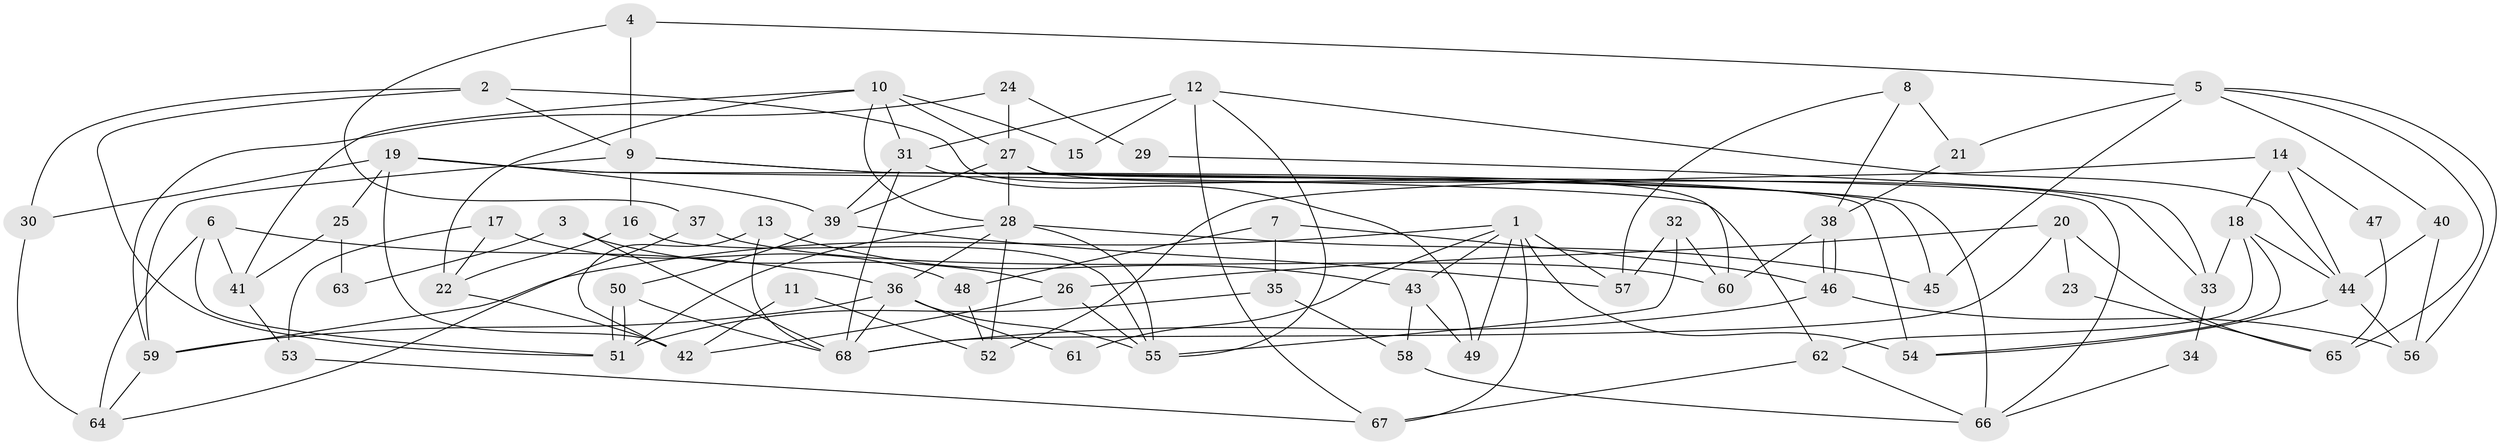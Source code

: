 // Generated by graph-tools (version 1.1) at 2025/36/03/09/25 02:36:10]
// undirected, 68 vertices, 136 edges
graph export_dot {
graph [start="1"]
  node [color=gray90,style=filled];
  1;
  2;
  3;
  4;
  5;
  6;
  7;
  8;
  9;
  10;
  11;
  12;
  13;
  14;
  15;
  16;
  17;
  18;
  19;
  20;
  21;
  22;
  23;
  24;
  25;
  26;
  27;
  28;
  29;
  30;
  31;
  32;
  33;
  34;
  35;
  36;
  37;
  38;
  39;
  40;
  41;
  42;
  43;
  44;
  45;
  46;
  47;
  48;
  49;
  50;
  51;
  52;
  53;
  54;
  55;
  56;
  57;
  58;
  59;
  60;
  61;
  62;
  63;
  64;
  65;
  66;
  67;
  68;
  1 -- 49;
  1 -- 57;
  1 -- 43;
  1 -- 54;
  1 -- 59;
  1 -- 61;
  1 -- 67;
  2 -- 51;
  2 -- 9;
  2 -- 30;
  2 -- 60;
  3 -- 68;
  3 -- 26;
  3 -- 63;
  4 -- 5;
  4 -- 9;
  4 -- 37;
  5 -- 21;
  5 -- 56;
  5 -- 40;
  5 -- 45;
  5 -- 65;
  6 -- 36;
  6 -- 64;
  6 -- 41;
  6 -- 51;
  7 -- 48;
  7 -- 46;
  7 -- 35;
  8 -- 57;
  8 -- 38;
  8 -- 21;
  9 -- 45;
  9 -- 66;
  9 -- 16;
  9 -- 59;
  10 -- 28;
  10 -- 27;
  10 -- 15;
  10 -- 22;
  10 -- 31;
  10 -- 41;
  11 -- 52;
  11 -- 42;
  12 -- 31;
  12 -- 44;
  12 -- 15;
  12 -- 55;
  12 -- 67;
  13 -- 43;
  13 -- 42;
  13 -- 68;
  14 -- 18;
  14 -- 44;
  14 -- 47;
  14 -- 52;
  16 -- 55;
  16 -- 22;
  17 -- 53;
  17 -- 22;
  17 -- 48;
  18 -- 54;
  18 -- 62;
  18 -- 33;
  18 -- 44;
  19 -- 39;
  19 -- 54;
  19 -- 25;
  19 -- 30;
  19 -- 42;
  19 -- 62;
  20 -- 26;
  20 -- 68;
  20 -- 23;
  20 -- 65;
  21 -- 38;
  22 -- 42;
  23 -- 65;
  24 -- 27;
  24 -- 59;
  24 -- 29;
  25 -- 41;
  25 -- 63;
  26 -- 42;
  26 -- 55;
  27 -- 39;
  27 -- 28;
  27 -- 33;
  27 -- 66;
  28 -- 51;
  28 -- 36;
  28 -- 45;
  28 -- 52;
  28 -- 55;
  29 -- 33;
  30 -- 64;
  31 -- 68;
  31 -- 39;
  31 -- 49;
  32 -- 55;
  32 -- 60;
  32 -- 57;
  33 -- 34;
  34 -- 66;
  35 -- 51;
  35 -- 58;
  36 -- 59;
  36 -- 55;
  36 -- 61;
  36 -- 68;
  37 -- 64;
  37 -- 60;
  38 -- 60;
  38 -- 46;
  38 -- 46;
  39 -- 50;
  39 -- 57;
  40 -- 56;
  40 -- 44;
  41 -- 53;
  43 -- 58;
  43 -- 49;
  44 -- 54;
  44 -- 56;
  46 -- 68;
  46 -- 56;
  47 -- 65;
  48 -- 52;
  50 -- 51;
  50 -- 51;
  50 -- 68;
  53 -- 67;
  58 -- 66;
  59 -- 64;
  62 -- 67;
  62 -- 66;
}
